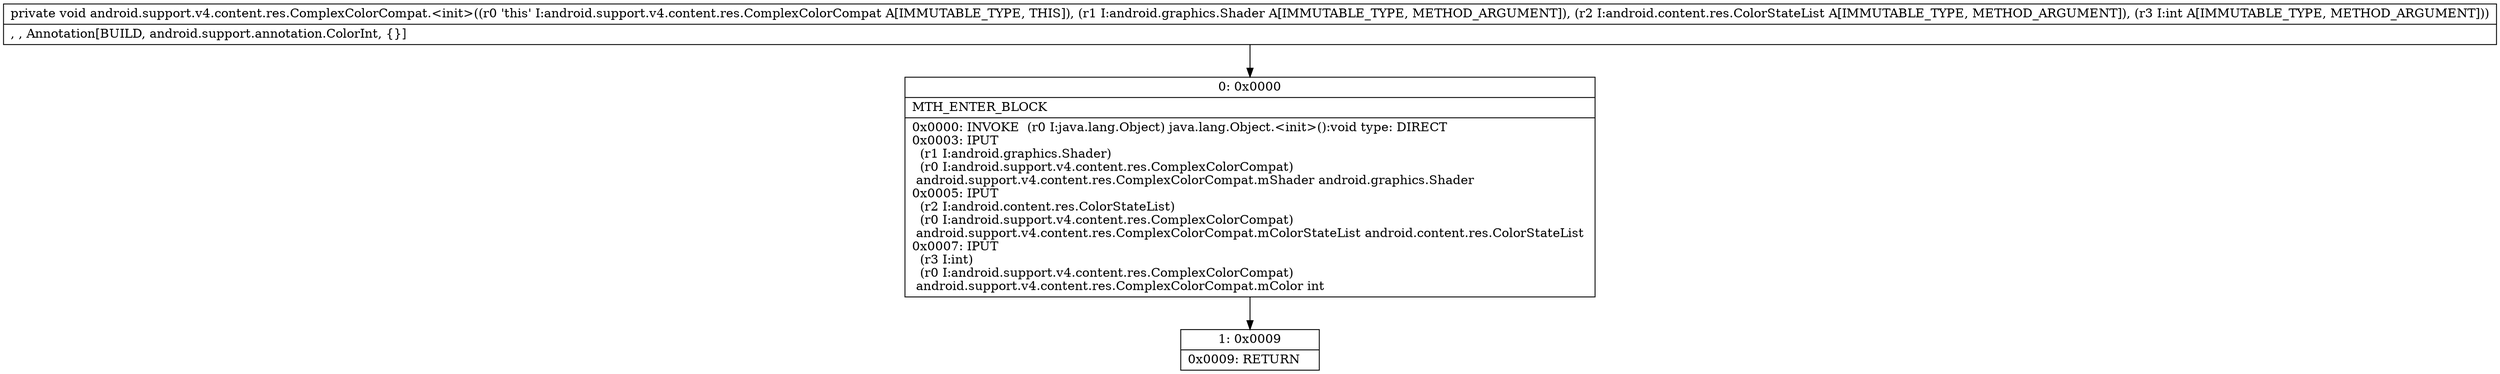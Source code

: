 digraph "CFG forandroid.support.v4.content.res.ComplexColorCompat.\<init\>(Landroid\/graphics\/Shader;Landroid\/content\/res\/ColorStateList;I)V" {
Node_0 [shape=record,label="{0\:\ 0x0000|MTH_ENTER_BLOCK\l|0x0000: INVOKE  (r0 I:java.lang.Object) java.lang.Object.\<init\>():void type: DIRECT \l0x0003: IPUT  \l  (r1 I:android.graphics.Shader)\l  (r0 I:android.support.v4.content.res.ComplexColorCompat)\l android.support.v4.content.res.ComplexColorCompat.mShader android.graphics.Shader \l0x0005: IPUT  \l  (r2 I:android.content.res.ColorStateList)\l  (r0 I:android.support.v4.content.res.ComplexColorCompat)\l android.support.v4.content.res.ComplexColorCompat.mColorStateList android.content.res.ColorStateList \l0x0007: IPUT  \l  (r3 I:int)\l  (r0 I:android.support.v4.content.res.ComplexColorCompat)\l android.support.v4.content.res.ComplexColorCompat.mColor int \l}"];
Node_1 [shape=record,label="{1\:\ 0x0009|0x0009: RETURN   \l}"];
MethodNode[shape=record,label="{private void android.support.v4.content.res.ComplexColorCompat.\<init\>((r0 'this' I:android.support.v4.content.res.ComplexColorCompat A[IMMUTABLE_TYPE, THIS]), (r1 I:android.graphics.Shader A[IMMUTABLE_TYPE, METHOD_ARGUMENT]), (r2 I:android.content.res.ColorStateList A[IMMUTABLE_TYPE, METHOD_ARGUMENT]), (r3 I:int A[IMMUTABLE_TYPE, METHOD_ARGUMENT]))  | , , Annotation[BUILD, android.support.annotation.ColorInt, \{\}]\l}"];
MethodNode -> Node_0;
Node_0 -> Node_1;
}

